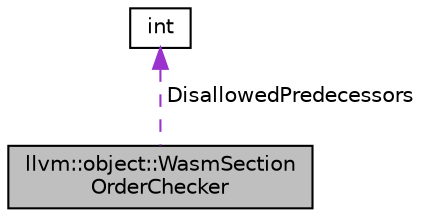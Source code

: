 digraph "llvm::object::WasmSectionOrderChecker"
{
 // LATEX_PDF_SIZE
  bgcolor="transparent";
  edge [fontname="Helvetica",fontsize="10",labelfontname="Helvetica",labelfontsize="10"];
  node [fontname="Helvetica",fontsize="10",shape="box"];
  Node1 [label="llvm::object::WasmSection\lOrderChecker",height=0.2,width=0.4,color="black", fillcolor="grey75", style="filled", fontcolor="black",tooltip=" "];
  Node2 -> Node1 [dir="back",color="darkorchid3",fontsize="10",style="dashed",label=" DisallowedPredecessors" ,fontname="Helvetica"];
  Node2 [label="int",height=0.2,width=0.4,color="black",tooltip=" "];
}
